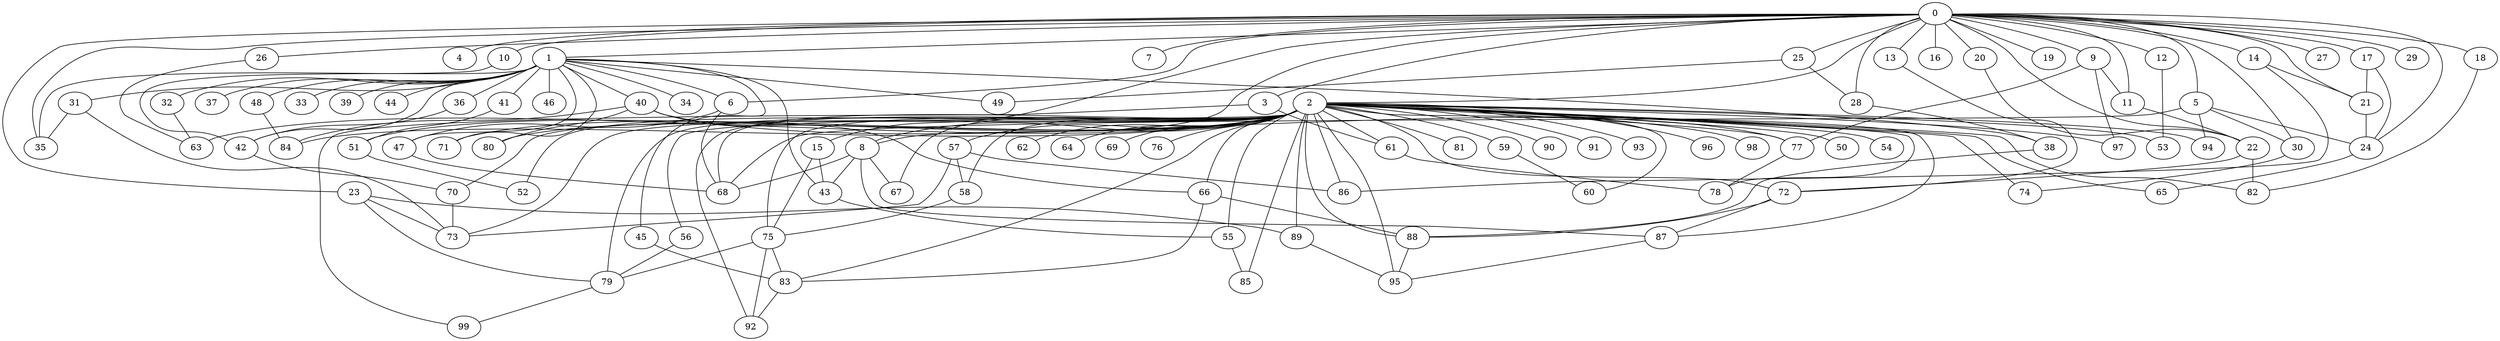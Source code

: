 
graph graphname {
    0 -- 1
0 -- 2
0 -- 3
0 -- 4
0 -- 5
0 -- 6
0 -- 7
0 -- 8
0 -- 9
0 -- 10
0 -- 11
0 -- 12
0 -- 13
0 -- 14
0 -- 15
0 -- 16
0 -- 17
0 -- 18
0 -- 19
0 -- 20
0 -- 21
0 -- 22
0 -- 23
0 -- 24
0 -- 25
0 -- 26
0 -- 27
0 -- 28
0 -- 29
0 -- 30
0 -- 35
1 -- 32
1 -- 34
1 -- 35
1 -- 36
1 -- 37
1 -- 38
1 -- 33
1 -- 40
1 -- 41
1 -- 42
1 -- 39
1 -- 44
1 -- 45
1 -- 46
1 -- 47
1 -- 48
1 -- 43
1 -- 49
1 -- 31
1 -- 6
1 -- 71
2 -- 50
2 -- 51
2 -- 52
2 -- 53
2 -- 54
2 -- 55
2 -- 56
2 -- 57
2 -- 58
2 -- 59
2 -- 60
2 -- 61
2 -- 62
2 -- 63
2 -- 64
2 -- 65
2 -- 66
2 -- 67
2 -- 68
2 -- 69
2 -- 70
2 -- 71
2 -- 72
2 -- 73
2 -- 74
2 -- 75
2 -- 76
2 -- 77
2 -- 78
2 -- 79
2 -- 80
2 -- 81
2 -- 82
2 -- 83
2 -- 84
2 -- 85
2 -- 86
2 -- 87
2 -- 88
2 -- 89
2 -- 90
2 -- 91
2 -- 92
2 -- 93
2 -- 94
2 -- 95
2 -- 96
2 -- 97
2 -- 98
2 -- 8
3 -- 99
3 -- 61
5 -- 68
5 -- 30
5 -- 24
5 -- 94
6 -- 47
6 -- 68
8 -- 67
8 -- 87
8 -- 68
8 -- 43
9 -- 77
9 -- 11
9 -- 97
10 -- 42
11 -- 22
12 -- 53
13 -- 72
14 -- 86
14 -- 21
15 -- 43
15 -- 75
17 -- 21
17 -- 24
18 -- 82
20 -- 22
21 -- 24
22 -- 72
22 -- 82
23 -- 73
23 -- 79
23 -- 89
24 -- 65
25 -- 49
25 -- 28
26 -- 63
28 -- 38
30 -- 74
31 -- 35
31 -- 73
32 -- 63
36 -- 42
38 -- 88
40 -- 84
40 -- 80
40 -- 66
40 -- 77
41 -- 51
42 -- 70
43 -- 55
45 -- 83
47 -- 68
48 -- 84
51 -- 52
55 -- 85
56 -- 79
57 -- 86
57 -- 73
57 -- 58
58 -- 75
59 -- 60
61 -- 78
66 -- 83
66 -- 88
70 -- 73
72 -- 87
72 -- 88
75 -- 92
75 -- 83
75 -- 79
77 -- 78
79 -- 99
83 -- 92
87 -- 95
88 -- 95
89 -- 95

}
